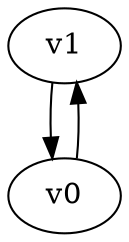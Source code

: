 digraph simple_constraint_test {
    // Very simple constraint test
    v0 [name="v0", player=0, target=1];
    v1 [name="v1", player=1];
    
    // Edge that should be blocked at time 0 but available at time 5+
    v0 -> v1 [constraint="time >= 5"];
    
    // Always available edge back
    v1 -> v0;
}
